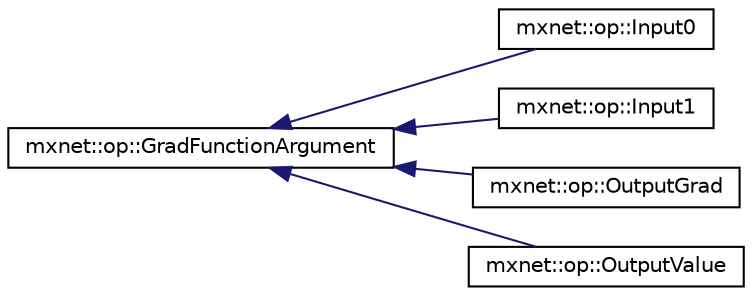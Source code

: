 digraph "Graphical Class Hierarchy"
{
  edge [fontname="Helvetica",fontsize="10",labelfontname="Helvetica",labelfontsize="10"];
  node [fontname="Helvetica",fontsize="10",shape=record];
  rankdir="LR";
  Node1 [label="mxnet::op::GradFunctionArgument",height=0.2,width=0.4,color="black", fillcolor="white", style="filled",URL="$structmxnet_1_1op_1_1GradFunctionArgument.html",tooltip="super class of all gradient function argument "];
  Node1 -> Node2 [dir="back",color="midnightblue",fontsize="10",style="solid",fontname="Helvetica"];
  Node2 [label="mxnet::op::Input0",height=0.2,width=0.4,color="black", fillcolor="white", style="filled",URL="$structmxnet_1_1op_1_1Input0.html",tooltip="First input to the function. "];
  Node1 -> Node3 [dir="back",color="midnightblue",fontsize="10",style="solid",fontname="Helvetica"];
  Node3 [label="mxnet::op::Input1",height=0.2,width=0.4,color="black", fillcolor="white", style="filled",URL="$structmxnet_1_1op_1_1Input1.html",tooltip="Second input to the function. "];
  Node1 -> Node4 [dir="back",color="midnightblue",fontsize="10",style="solid",fontname="Helvetica"];
  Node4 [label="mxnet::op::OutputGrad",height=0.2,width=0.4,color="black", fillcolor="white", style="filled",URL="$structmxnet_1_1op_1_1OutputGrad.html",tooltip="Gradient of output value. "];
  Node1 -> Node5 [dir="back",color="midnightblue",fontsize="10",style="solid",fontname="Helvetica"];
  Node5 [label="mxnet::op::OutputValue",height=0.2,width=0.4,color="black", fillcolor="white", style="filled",URL="$structmxnet_1_1op_1_1OutputValue.html",tooltip="Ouput value of the function to the function. "];
}
